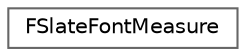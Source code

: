 digraph "Graphical Class Hierarchy"
{
 // INTERACTIVE_SVG=YES
 // LATEX_PDF_SIZE
  bgcolor="transparent";
  edge [fontname=Helvetica,fontsize=10,labelfontname=Helvetica,labelfontsize=10];
  node [fontname=Helvetica,fontsize=10,shape=box,height=0.2,width=0.4];
  rankdir="LR";
  Node0 [id="Node000000",label="FSlateFontMeasure",height=0.2,width=0.4,color="grey40", fillcolor="white", style="filled",URL="$d1/da0/classFSlateFontMeasure.html",tooltip=" "];
}

